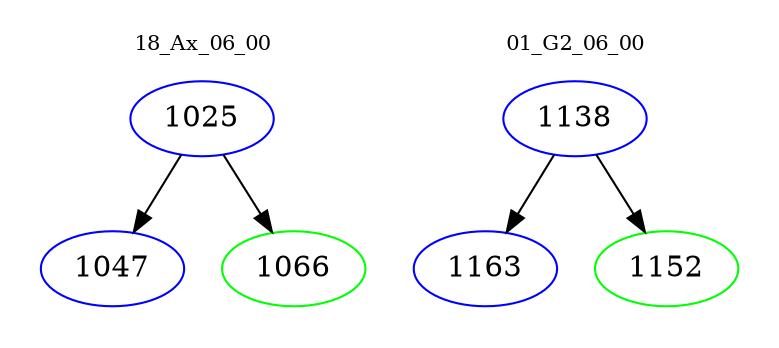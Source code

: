digraph{
subgraph cluster_0 {
color = white
label = "18_Ax_06_00";
fontsize=10;
T0_1025 [label="1025", color="blue"]
T0_1025 -> T0_1047 [color="black"]
T0_1047 [label="1047", color="blue"]
T0_1025 -> T0_1066 [color="black"]
T0_1066 [label="1066", color="green"]
}
subgraph cluster_1 {
color = white
label = "01_G2_06_00";
fontsize=10;
T1_1138 [label="1138", color="blue"]
T1_1138 -> T1_1163 [color="black"]
T1_1163 [label="1163", color="blue"]
T1_1138 -> T1_1152 [color="black"]
T1_1152 [label="1152", color="green"]
}
}
